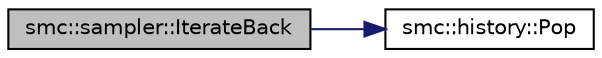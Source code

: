 digraph "smc::sampler::IterateBack"
{
 // LATEX_PDF_SIZE
  edge [fontname="Helvetica",fontsize="10",labelfontname="Helvetica",labelfontsize="10"];
  node [fontname="Helvetica",fontsize="10",shape=record];
  rankdir="LR";
  Node1 [label="smc::sampler::IterateBack",height=0.2,width=0.4,color="black", fillcolor="grey75", style="filled", fontcolor="black",tooltip="Cancel one iteration of the simulation algorithm."];
  Node1 -> Node2 [color="midnightblue",fontsize="10",style="solid",fontname="Helvetica"];
  Node2 [label="smc::history::Pop",height=0.2,width=0.4,color="black", fillcolor="white", style="filled",URL="$classsmc_1_1history.html#a357df9bac6932c41a97f99a68563e128",tooltip="Remove the terminal particle generation from the list and return that particle."];
}
